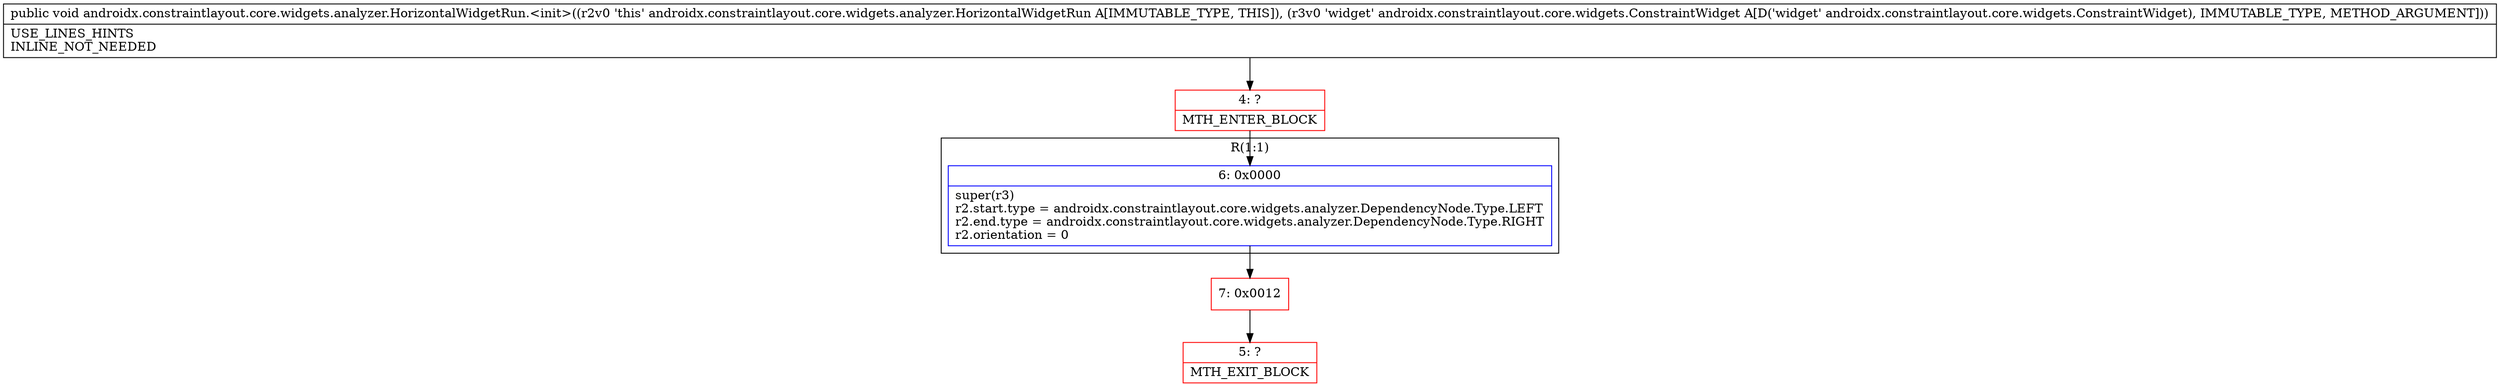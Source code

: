 digraph "CFG forandroidx.constraintlayout.core.widgets.analyzer.HorizontalWidgetRun.\<init\>(Landroidx\/constraintlayout\/core\/widgets\/ConstraintWidget;)V" {
subgraph cluster_Region_739448949 {
label = "R(1:1)";
node [shape=record,color=blue];
Node_6 [shape=record,label="{6\:\ 0x0000|super(r3)\lr2.start.type = androidx.constraintlayout.core.widgets.analyzer.DependencyNode.Type.LEFT\lr2.end.type = androidx.constraintlayout.core.widgets.analyzer.DependencyNode.Type.RIGHT\lr2.orientation = 0\l}"];
}
Node_4 [shape=record,color=red,label="{4\:\ ?|MTH_ENTER_BLOCK\l}"];
Node_7 [shape=record,color=red,label="{7\:\ 0x0012}"];
Node_5 [shape=record,color=red,label="{5\:\ ?|MTH_EXIT_BLOCK\l}"];
MethodNode[shape=record,label="{public void androidx.constraintlayout.core.widgets.analyzer.HorizontalWidgetRun.\<init\>((r2v0 'this' androidx.constraintlayout.core.widgets.analyzer.HorizontalWidgetRun A[IMMUTABLE_TYPE, THIS]), (r3v0 'widget' androidx.constraintlayout.core.widgets.ConstraintWidget A[D('widget' androidx.constraintlayout.core.widgets.ConstraintWidget), IMMUTABLE_TYPE, METHOD_ARGUMENT]))  | USE_LINES_HINTS\lINLINE_NOT_NEEDED\l}"];
MethodNode -> Node_4;Node_6 -> Node_7;
Node_4 -> Node_6;
Node_7 -> Node_5;
}

